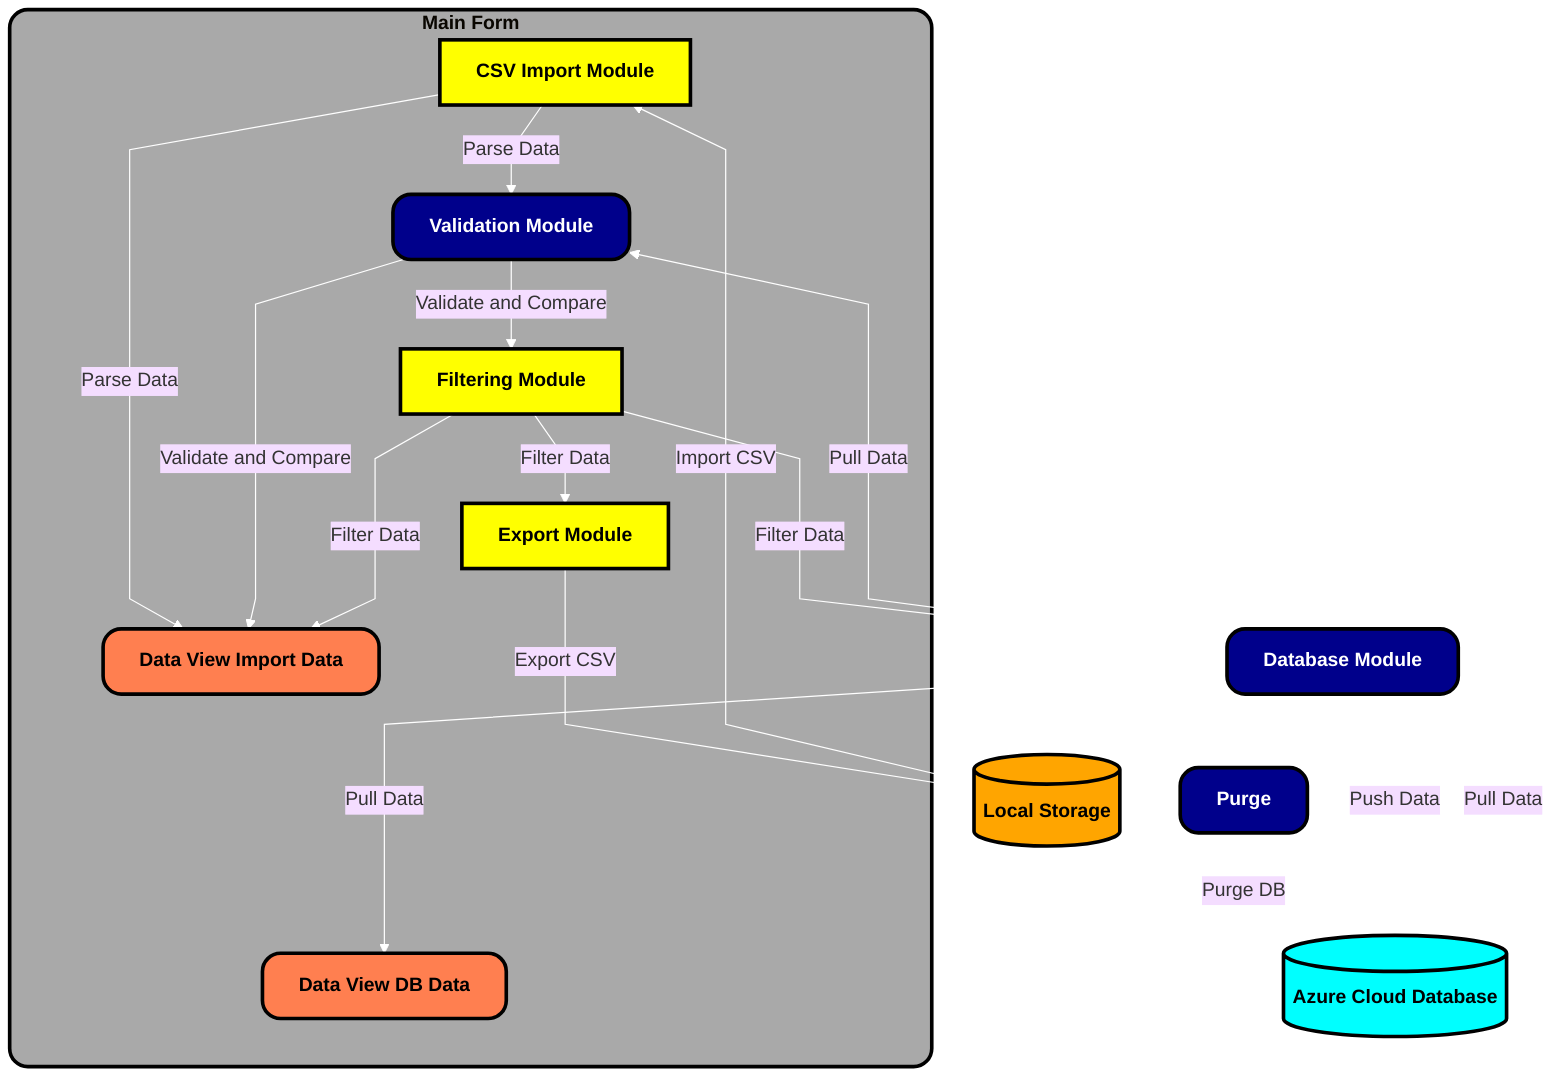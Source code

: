%%{ init : { 
  "theme" : "base",
  'themeVariables': {
    'lineColor': 'white'},
  "flowchart" : { "curve" : "linear"}
}}%%

flowchart TD;

%% Subgraph for Main Form
subgraph A[Main Form]
    B[Data View Import Data]:::frontStyle
    C[Data View DB Data]:::frontStyle
    D[CSV Import Module]:::toolStyle
    E[Validation Module]:::backStyle
    F[Filtering Module]:::toolStyle
    H[Export Module]:::toolStyle
end

A:::subStyle

G[Database Module]:::backStyle
I[Purge]:::backStyle
J[(Azure Cloud Database)]:::cloudStyle
K[(Local Storage)]:::dbStyle

%% Define connections with actions
K -->|Import CSV| D
D -->|Parse Data| B
D -->|Parse Data| E
G --->|Pull Data| E & C
J -->|Pull Data| G

G --> I

E -->|Validate and Compare| F & B
F --->|Filter Data| G & B
F -->|Filter Data| H

H --->|Export CSV| K

I -->|Purge DB| J
G -->|Push Data| J

%% Apply custom styles
classDef subStyle fill:darkgrey, rx:15, ry:15, stroke:black, stroke-width:3px, font-weight:bold;
classDef cloudStyle fill:cyan, color:black, stroke:black, stroke-width:3px, font-weight:bold;
classDef backStyle fill:darkblue, color:white, rx:15, ry:15, stroke:black, stroke-width:3px, font-weight:bold;
classDef frontStyle fill:coral, color:black, rx:15, ry:15, stroke:black, stroke-width:3px, font-weight:bold;
classDef toolStyle fill:yellow, color:black, stroke:black, stroke-width:3px, font-weight:bold;
classDef dbStyle fill:orange, color:black, stroke:black, stroke-width:3px, font-weight:bold;